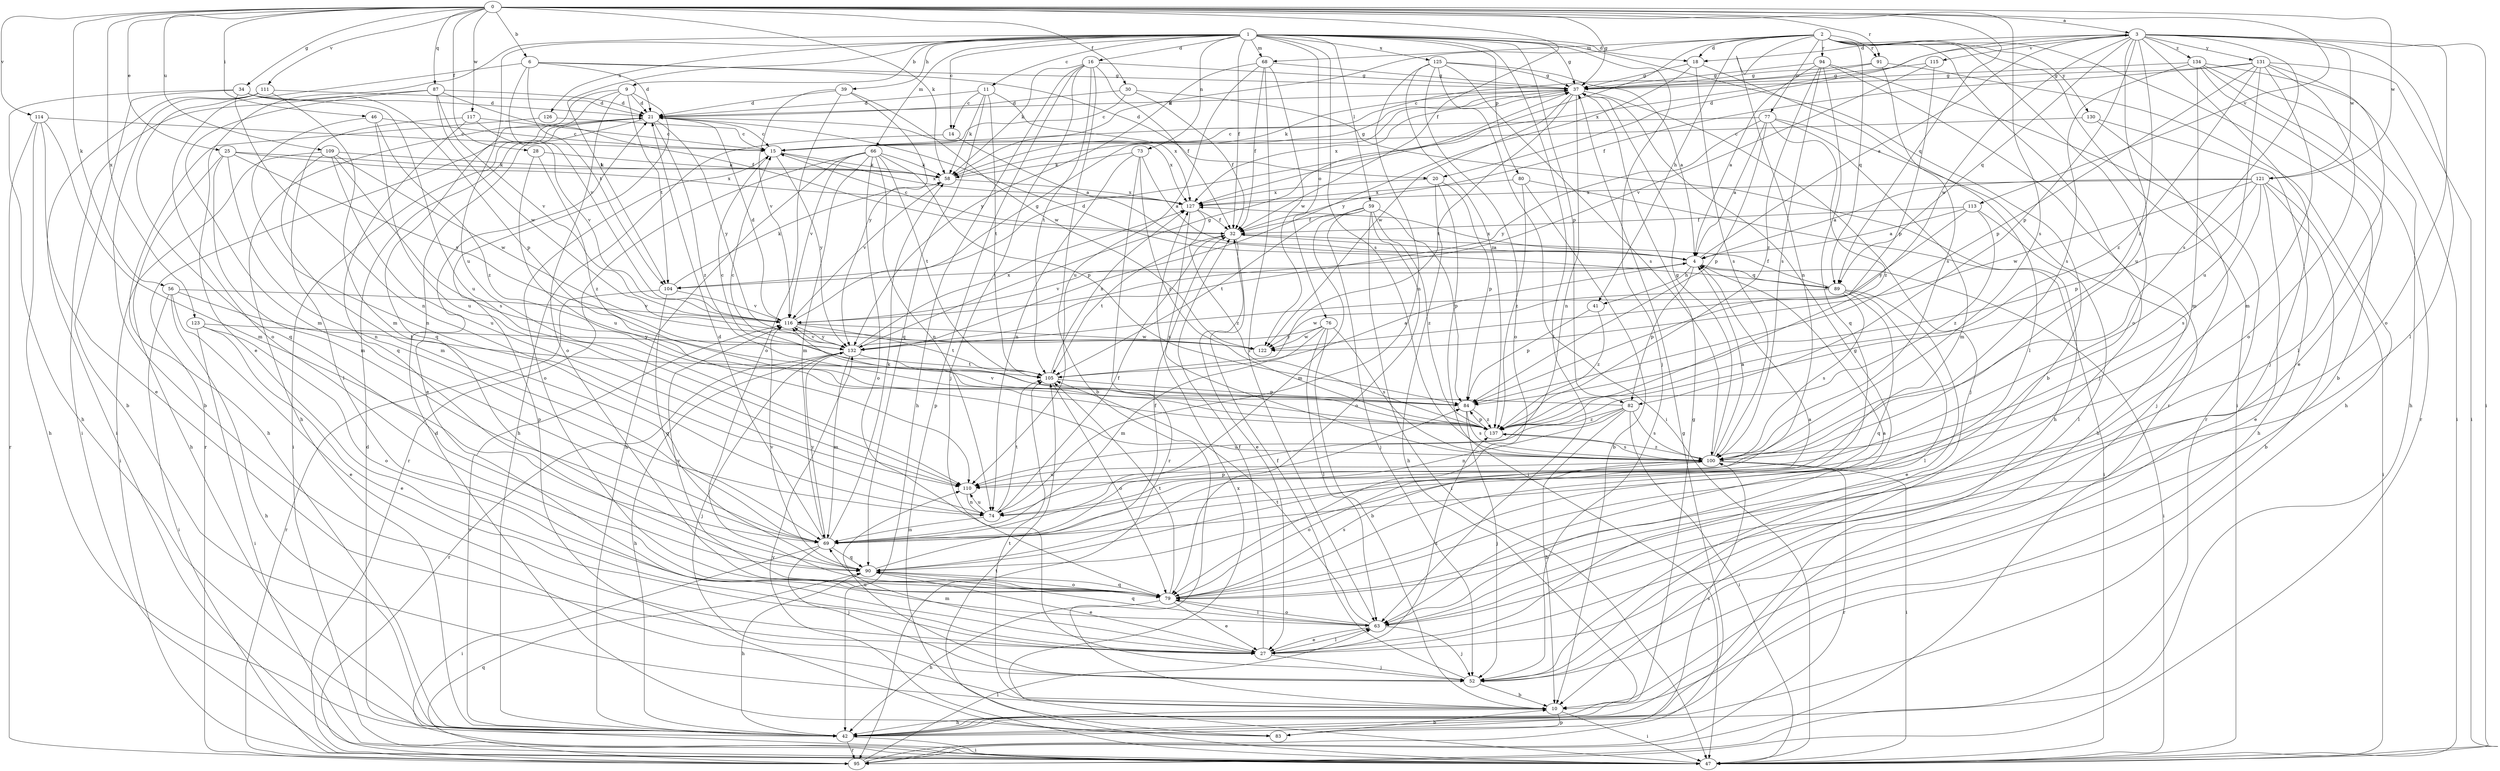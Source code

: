 strict digraph  {
0;
1;
2;
3;
4;
6;
9;
10;
11;
14;
15;
16;
18;
20;
21;
25;
27;
28;
30;
32;
34;
37;
39;
41;
42;
46;
47;
52;
56;
58;
59;
63;
66;
68;
69;
73;
74;
76;
77;
79;
80;
82;
83;
84;
87;
89;
90;
91;
94;
95;
100;
104;
105;
109;
110;
111;
113;
114;
115;
116;
117;
121;
122;
123;
125;
126;
127;
130;
131;
132;
134;
137;
0 -> 3  [label=a];
0 -> 6  [label=b];
0 -> 25  [label=e];
0 -> 28  [label=f];
0 -> 30  [label=f];
0 -> 32  [label=f];
0 -> 34  [label=g];
0 -> 37  [label=g];
0 -> 46  [label=i];
0 -> 56  [label=k];
0 -> 58  [label=k];
0 -> 87  [label=q];
0 -> 89  [label=q];
0 -> 91  [label=r];
0 -> 100  [label=s];
0 -> 109  [label=u];
0 -> 111  [label=v];
0 -> 113  [label=v];
0 -> 114  [label=v];
0 -> 117  [label=w];
0 -> 121  [label=w];
0 -> 123  [label=x];
1 -> 9  [label=b];
1 -> 10  [label=b];
1 -> 11  [label=c];
1 -> 14  [label=c];
1 -> 16  [label=d];
1 -> 18  [label=d];
1 -> 27  [label=e];
1 -> 32  [label=f];
1 -> 37  [label=g];
1 -> 39  [label=h];
1 -> 52  [label=j];
1 -> 59  [label=l];
1 -> 63  [label=l];
1 -> 66  [label=m];
1 -> 68  [label=m];
1 -> 73  [label=n];
1 -> 76  [label=o];
1 -> 80  [label=p];
1 -> 82  [label=p];
1 -> 100  [label=s];
1 -> 104  [label=t];
1 -> 110  [label=u];
1 -> 125  [label=x];
1 -> 126  [label=x];
2 -> 10  [label=b];
2 -> 18  [label=d];
2 -> 41  [label=h];
2 -> 47  [label=i];
2 -> 58  [label=k];
2 -> 68  [label=m];
2 -> 74  [label=n];
2 -> 77  [label=o];
2 -> 79  [label=o];
2 -> 89  [label=q];
2 -> 91  [label=r];
2 -> 94  [label=r];
2 -> 95  [label=r];
2 -> 104  [label=t];
2 -> 130  [label=y];
3 -> 18  [label=d];
3 -> 20  [label=d];
3 -> 47  [label=i];
3 -> 52  [label=j];
3 -> 63  [label=l];
3 -> 79  [label=o];
3 -> 82  [label=p];
3 -> 89  [label=q];
3 -> 100  [label=s];
3 -> 110  [label=u];
3 -> 115  [label=v];
3 -> 121  [label=w];
3 -> 122  [label=w];
3 -> 127  [label=x];
3 -> 131  [label=y];
3 -> 134  [label=z];
3 -> 137  [label=z];
4 -> 3  [label=a];
4 -> 41  [label=h];
4 -> 47  [label=i];
4 -> 82  [label=p];
4 -> 89  [label=q];
4 -> 104  [label=t];
4 -> 116  [label=v];
4 -> 127  [label=x];
6 -> 20  [label=d];
6 -> 21  [label=d];
6 -> 37  [label=g];
6 -> 79  [label=o];
6 -> 104  [label=t];
6 -> 116  [label=v];
9 -> 21  [label=d];
9 -> 42  [label=h];
9 -> 79  [label=o];
9 -> 83  [label=p];
9 -> 90  [label=q];
9 -> 104  [label=t];
10 -> 42  [label=h];
10 -> 47  [label=i];
10 -> 83  [label=p];
10 -> 105  [label=t];
11 -> 14  [label=c];
11 -> 21  [label=d];
11 -> 58  [label=k];
11 -> 90  [label=q];
11 -> 105  [label=t];
11 -> 127  [label=x];
14 -> 4  [label=a];
14 -> 42  [label=h];
15 -> 58  [label=k];
15 -> 79  [label=o];
15 -> 127  [label=x];
15 -> 132  [label=y];
16 -> 10  [label=b];
16 -> 32  [label=f];
16 -> 37  [label=g];
16 -> 42  [label=h];
16 -> 52  [label=j];
16 -> 58  [label=k];
16 -> 83  [label=p];
16 -> 105  [label=t];
18 -> 37  [label=g];
18 -> 63  [label=l];
18 -> 100  [label=s];
18 -> 132  [label=y];
20 -> 42  [label=h];
20 -> 47  [label=i];
20 -> 84  [label=p];
20 -> 127  [label=x];
21 -> 15  [label=c];
21 -> 27  [label=e];
21 -> 47  [label=i];
21 -> 95  [label=r];
21 -> 127  [label=x];
21 -> 132  [label=y];
21 -> 137  [label=z];
25 -> 42  [label=h];
25 -> 58  [label=k];
25 -> 69  [label=m];
25 -> 74  [label=n];
25 -> 127  [label=x];
25 -> 132  [label=y];
27 -> 32  [label=f];
27 -> 52  [label=j];
27 -> 63  [label=l];
27 -> 69  [label=m];
27 -> 137  [label=z];
28 -> 58  [label=k];
28 -> 110  [label=u];
28 -> 137  [label=z];
30 -> 15  [label=c];
30 -> 21  [label=d];
30 -> 32  [label=f];
30 -> 42  [label=h];
32 -> 4  [label=a];
32 -> 15  [label=c];
32 -> 27  [label=e];
32 -> 105  [label=t];
34 -> 10  [label=b];
34 -> 21  [label=d];
34 -> 42  [label=h];
34 -> 74  [label=n];
34 -> 84  [label=p];
34 -> 110  [label=u];
37 -> 21  [label=d];
37 -> 52  [label=j];
37 -> 58  [label=k];
37 -> 74  [label=n];
37 -> 105  [label=t];
37 -> 122  [label=w];
37 -> 127  [label=x];
39 -> 21  [label=d];
39 -> 79  [label=o];
39 -> 116  [label=v];
39 -> 122  [label=w];
39 -> 132  [label=y];
41 -> 84  [label=p];
41 -> 137  [label=z];
42 -> 37  [label=g];
42 -> 47  [label=i];
42 -> 95  [label=r];
42 -> 116  [label=v];
46 -> 15  [label=c];
46 -> 74  [label=n];
46 -> 110  [label=u];
46 -> 137  [label=z];
47 -> 21  [label=d];
47 -> 105  [label=t];
47 -> 127  [label=x];
47 -> 132  [label=y];
52 -> 10  [label=b];
52 -> 32  [label=f];
52 -> 110  [label=u];
56 -> 27  [label=e];
56 -> 42  [label=h];
56 -> 47  [label=i];
56 -> 105  [label=t];
56 -> 116  [label=v];
58 -> 37  [label=g];
58 -> 116  [label=v];
58 -> 127  [label=x];
59 -> 32  [label=f];
59 -> 47  [label=i];
59 -> 52  [label=j];
59 -> 69  [label=m];
59 -> 79  [label=o];
59 -> 84  [label=p];
59 -> 105  [label=t];
59 -> 137  [label=z];
63 -> 27  [label=e];
63 -> 52  [label=j];
63 -> 79  [label=o];
63 -> 90  [label=q];
63 -> 105  [label=t];
66 -> 42  [label=h];
66 -> 58  [label=k];
66 -> 69  [label=m];
66 -> 74  [label=n];
66 -> 79  [label=o];
66 -> 84  [label=p];
66 -> 95  [label=r];
66 -> 105  [label=t];
66 -> 116  [label=v];
68 -> 32  [label=f];
68 -> 37  [label=g];
68 -> 63  [label=l];
68 -> 110  [label=u];
68 -> 122  [label=w];
68 -> 132  [label=y];
69 -> 21  [label=d];
69 -> 47  [label=i];
69 -> 52  [label=j];
69 -> 58  [label=k];
69 -> 84  [label=p];
69 -> 90  [label=q];
69 -> 132  [label=y];
73 -> 4  [label=a];
73 -> 58  [label=k];
73 -> 74  [label=n];
73 -> 95  [label=r];
73 -> 137  [label=z];
74 -> 32  [label=f];
74 -> 69  [label=m];
74 -> 105  [label=t];
74 -> 110  [label=u];
76 -> 10  [label=b];
76 -> 63  [label=l];
76 -> 69  [label=m];
76 -> 100  [label=s];
76 -> 122  [label=w];
76 -> 132  [label=y];
77 -> 4  [label=a];
77 -> 15  [label=c];
77 -> 42  [label=h];
77 -> 69  [label=m];
77 -> 84  [label=p];
77 -> 132  [label=y];
77 -> 137  [label=z];
79 -> 4  [label=a];
79 -> 27  [label=e];
79 -> 37  [label=g];
79 -> 42  [label=h];
79 -> 63  [label=l];
79 -> 90  [label=q];
79 -> 100  [label=s];
79 -> 105  [label=t];
79 -> 116  [label=v];
80 -> 10  [label=b];
80 -> 47  [label=i];
80 -> 127  [label=x];
80 -> 137  [label=z];
82 -> 10  [label=b];
82 -> 15  [label=c];
82 -> 47  [label=i];
82 -> 74  [label=n];
82 -> 100  [label=s];
82 -> 110  [label=u];
82 -> 137  [label=z];
83 -> 10  [label=b];
83 -> 21  [label=d];
83 -> 100  [label=s];
84 -> 15  [label=c];
84 -> 52  [label=j];
84 -> 100  [label=s];
84 -> 137  [label=z];
87 -> 21  [label=d];
87 -> 32  [label=f];
87 -> 47  [label=i];
87 -> 69  [label=m];
87 -> 116  [label=v];
87 -> 122  [label=w];
89 -> 21  [label=d];
89 -> 27  [label=e];
89 -> 32  [label=f];
89 -> 63  [label=l];
89 -> 90  [label=q];
89 -> 100  [label=s];
89 -> 122  [label=w];
90 -> 4  [label=a];
90 -> 27  [label=e];
90 -> 32  [label=f];
90 -> 42  [label=h];
90 -> 79  [label=o];
90 -> 116  [label=v];
91 -> 15  [label=c];
91 -> 37  [label=g];
91 -> 42  [label=h];
91 -> 100  [label=s];
94 -> 4  [label=a];
94 -> 37  [label=g];
94 -> 52  [label=j];
94 -> 90  [label=q];
94 -> 95  [label=r];
94 -> 100  [label=s];
94 -> 137  [label=z];
95 -> 37  [label=g];
95 -> 63  [label=l];
95 -> 90  [label=q];
100 -> 4  [label=a];
100 -> 37  [label=g];
100 -> 47  [label=i];
100 -> 79  [label=o];
100 -> 95  [label=r];
100 -> 110  [label=u];
100 -> 137  [label=z];
104 -> 58  [label=k];
104 -> 90  [label=q];
104 -> 95  [label=r];
104 -> 116  [label=v];
105 -> 4  [label=a];
105 -> 79  [label=o];
105 -> 84  [label=p];
105 -> 127  [label=x];
109 -> 47  [label=i];
109 -> 58  [label=k];
109 -> 69  [label=m];
109 -> 100  [label=s];
109 -> 110  [label=u];
109 -> 122  [label=w];
110 -> 74  [label=n];
111 -> 10  [label=b];
111 -> 21  [label=d];
111 -> 47  [label=i];
111 -> 69  [label=m];
111 -> 90  [label=q];
113 -> 4  [label=a];
113 -> 32  [label=f];
113 -> 63  [label=l];
113 -> 132  [label=y];
113 -> 137  [label=z];
114 -> 15  [label=c];
114 -> 27  [label=e];
114 -> 42  [label=h];
114 -> 69  [label=m];
114 -> 95  [label=r];
115 -> 37  [label=g];
115 -> 84  [label=p];
115 -> 116  [label=v];
116 -> 21  [label=d];
116 -> 37  [label=g];
116 -> 105  [label=t];
116 -> 122  [label=w];
116 -> 132  [label=y];
117 -> 15  [label=c];
117 -> 63  [label=l];
117 -> 90  [label=q];
117 -> 116  [label=v];
121 -> 4  [label=a];
121 -> 10  [label=b];
121 -> 27  [label=e];
121 -> 47  [label=i];
121 -> 84  [label=p];
121 -> 100  [label=s];
121 -> 122  [label=w];
121 -> 127  [label=x];
123 -> 27  [label=e];
123 -> 47  [label=i];
123 -> 79  [label=o];
123 -> 132  [label=y];
125 -> 4  [label=a];
125 -> 37  [label=g];
125 -> 47  [label=i];
125 -> 74  [label=n];
125 -> 79  [label=o];
125 -> 100  [label=s];
125 -> 137  [label=z];
126 -> 15  [label=c];
126 -> 42  [label=h];
127 -> 32  [label=f];
127 -> 100  [label=s];
127 -> 137  [label=z];
130 -> 15  [label=c];
130 -> 42  [label=h];
130 -> 52  [label=j];
131 -> 32  [label=f];
131 -> 37  [label=g];
131 -> 47  [label=i];
131 -> 63  [label=l];
131 -> 69  [label=m];
131 -> 79  [label=o];
131 -> 84  [label=p];
131 -> 110  [label=u];
131 -> 137  [label=z];
132 -> 37  [label=g];
132 -> 42  [label=h];
132 -> 52  [label=j];
132 -> 69  [label=m];
132 -> 95  [label=r];
132 -> 105  [label=t];
132 -> 116  [label=v];
132 -> 127  [label=x];
134 -> 27  [label=e];
134 -> 37  [label=g];
134 -> 42  [label=h];
134 -> 47  [label=i];
134 -> 69  [label=m];
134 -> 95  [label=r];
134 -> 100  [label=s];
137 -> 84  [label=p];
137 -> 100  [label=s];
137 -> 116  [label=v];
}
